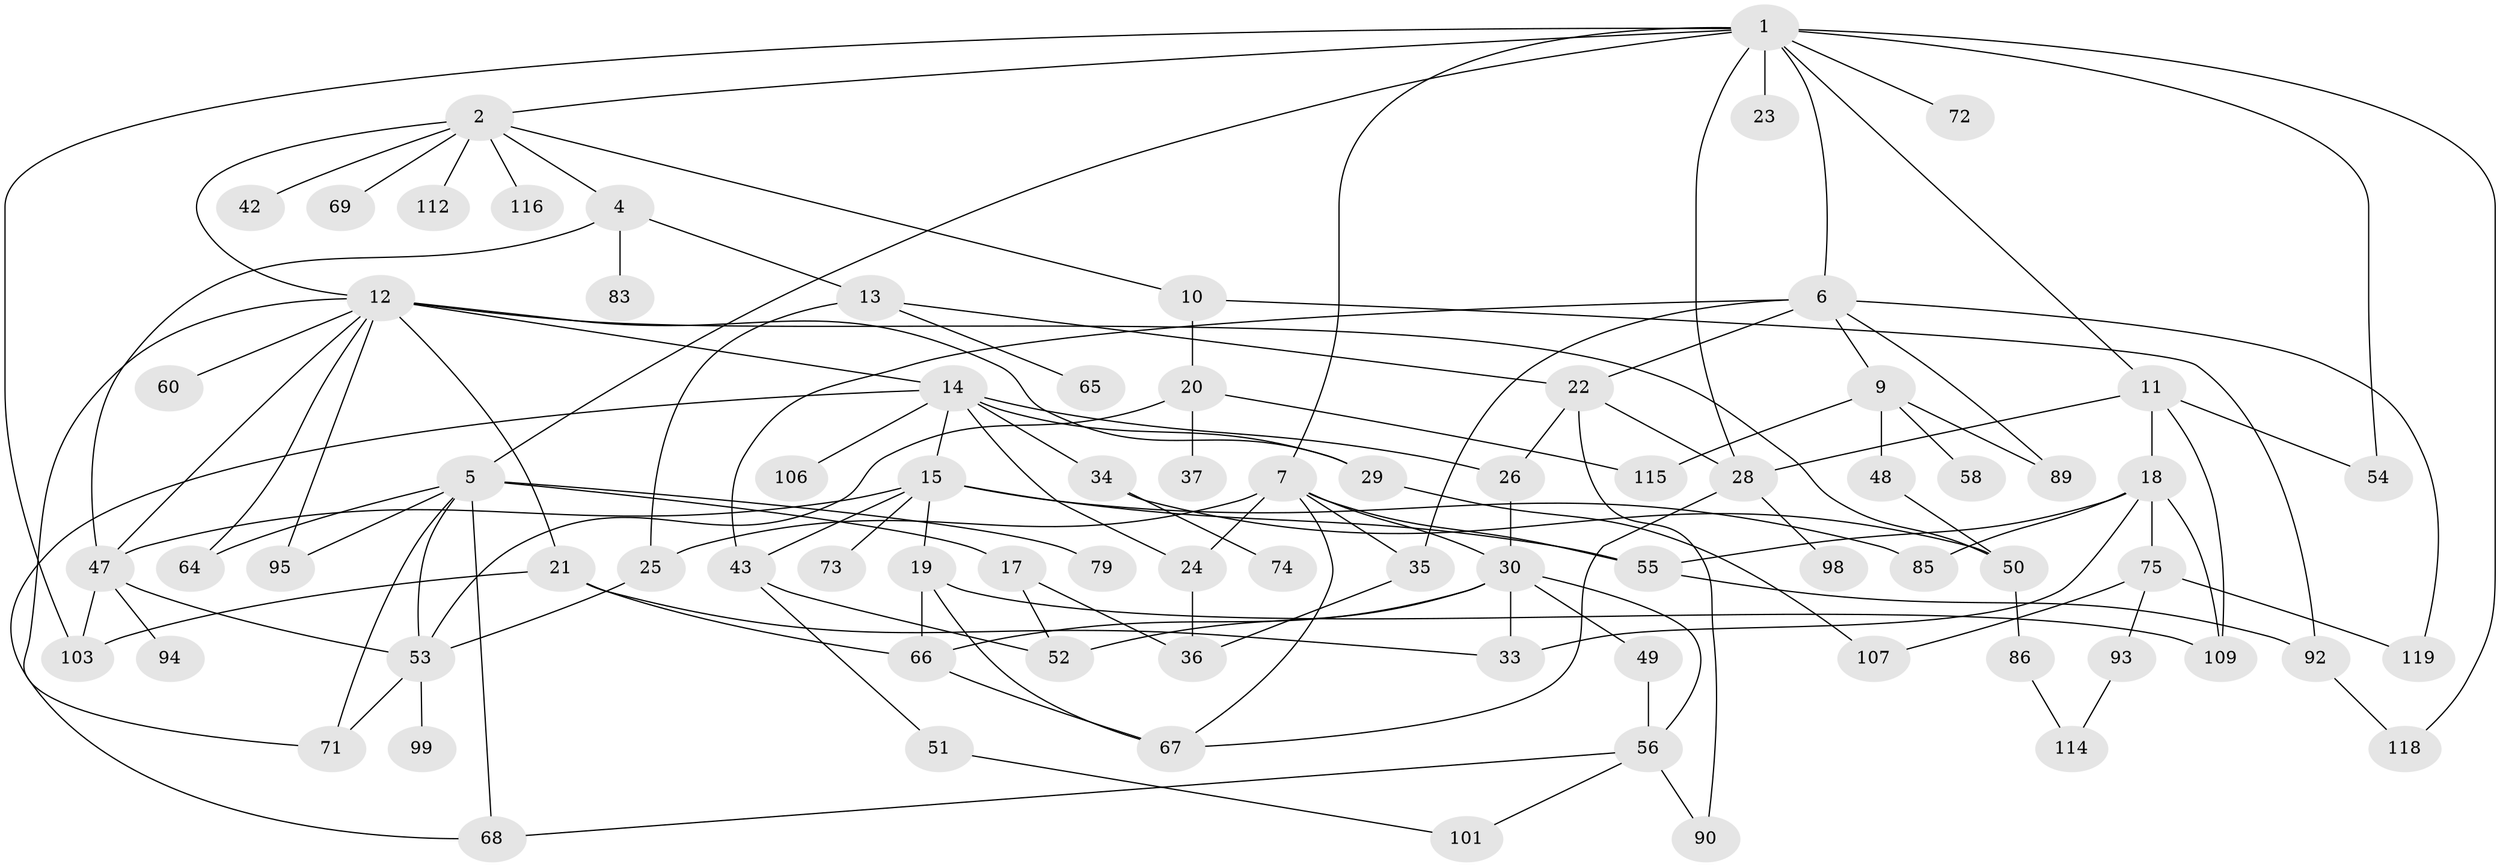 // original degree distribution, {10: 0.00819672131147541, 7: 0.03278688524590164, 3: 0.22950819672131148, 4: 0.16393442622950818, 6: 0.01639344262295082, 8: 0.01639344262295082, 2: 0.2540983606557377, 5: 0.04918032786885246, 1: 0.22950819672131148}
// Generated by graph-tools (version 1.1) at 2025/41/03/06/25 10:41:27]
// undirected, 79 vertices, 130 edges
graph export_dot {
graph [start="1"]
  node [color=gray90,style=filled];
  1 [super="+76"];
  2 [super="+3"];
  4 [super="+46"];
  5 [super="+61"];
  6 [super="+120"];
  7 [super="+8"];
  9 [super="+39"];
  10 [super="+16"];
  11 [super="+27"];
  12 [super="+96"];
  13 [super="+44"];
  14 [super="+32"];
  15 [super="+31"];
  17 [super="+62"];
  18 [super="+81"];
  19 [super="+45"];
  20 [super="+41"];
  21 [super="+38"];
  22 [super="+57"];
  23;
  24 [super="+121"];
  25;
  26 [super="+87"];
  28 [super="+40"];
  29;
  30 [super="+78"];
  33;
  34 [super="+70"];
  35;
  36 [super="+91"];
  37;
  42;
  43;
  47 [super="+122"];
  48;
  49;
  50 [super="+113"];
  51 [super="+88"];
  52 [super="+108"];
  53 [super="+63"];
  54 [super="+104"];
  55 [super="+59"];
  56 [super="+84"];
  58;
  60 [super="+111"];
  64 [super="+80"];
  65;
  66;
  67 [super="+117"];
  68 [super="+102"];
  69;
  71 [super="+82"];
  72;
  73;
  74;
  75 [super="+77"];
  79;
  83;
  85;
  86 [super="+100"];
  89;
  90;
  92 [super="+97"];
  93;
  94;
  95 [super="+105"];
  98;
  99;
  101 [super="+110"];
  103;
  106;
  107;
  109;
  112;
  114;
  115;
  116;
  118;
  119;
  1 -- 2;
  1 -- 5;
  1 -- 6;
  1 -- 7;
  1 -- 11;
  1 -- 23;
  1 -- 72;
  1 -- 118;
  1 -- 28;
  1 -- 54;
  1 -- 103;
  2 -- 10;
  2 -- 12;
  2 -- 42;
  2 -- 112;
  2 -- 116;
  2 -- 4;
  2 -- 69;
  4 -- 13;
  4 -- 83;
  4 -- 47;
  5 -- 17;
  5 -- 64;
  5 -- 68;
  5 -- 95;
  5 -- 79;
  5 -- 71;
  5 -- 53;
  6 -- 9;
  6 -- 22;
  6 -- 35;
  6 -- 43;
  6 -- 89;
  6 -- 119;
  7 -- 35;
  7 -- 55;
  7 -- 24;
  7 -- 25;
  7 -- 30;
  7 -- 67;
  9 -- 58;
  9 -- 115;
  9 -- 48;
  9 -- 89;
  10 -- 20;
  10 -- 92;
  11 -- 18;
  11 -- 28;
  11 -- 54;
  11 -- 109;
  12 -- 14;
  12 -- 21;
  12 -- 47;
  12 -- 60;
  12 -- 95;
  12 -- 64;
  12 -- 50 [weight=2];
  12 -- 71;
  12 -- 29;
  13 -- 25;
  13 -- 65;
  13 -- 22;
  14 -- 15;
  14 -- 26;
  14 -- 29 [weight=2];
  14 -- 34;
  14 -- 106;
  14 -- 24;
  14 -- 68;
  15 -- 19;
  15 -- 73;
  15 -- 85;
  15 -- 55;
  15 -- 43;
  15 -- 47;
  17 -- 52;
  17 -- 36;
  18 -- 75;
  18 -- 109;
  18 -- 33;
  18 -- 85;
  18 -- 55;
  19 -- 66;
  19 -- 109;
  19 -- 67;
  20 -- 37;
  20 -- 115;
  20 -- 53;
  21 -- 103;
  21 -- 33;
  21 -- 66;
  22 -- 90;
  22 -- 28;
  22 -- 26;
  24 -- 36;
  25 -- 53;
  26 -- 30;
  28 -- 98;
  28 -- 67;
  29 -- 107;
  30 -- 33;
  30 -- 49;
  30 -- 56;
  30 -- 66;
  30 -- 52;
  34 -- 50;
  34 -- 74;
  35 -- 36;
  43 -- 51;
  43 -- 52;
  47 -- 53;
  47 -- 94;
  47 -- 103;
  48 -- 50;
  49 -- 56;
  50 -- 86;
  51 -- 101;
  53 -- 71;
  53 -- 99;
  55 -- 92;
  56 -- 90;
  56 -- 68;
  56 -- 101;
  66 -- 67;
  75 -- 107;
  75 -- 119;
  75 -- 93;
  86 -- 114;
  92 -- 118;
  93 -- 114;
}
